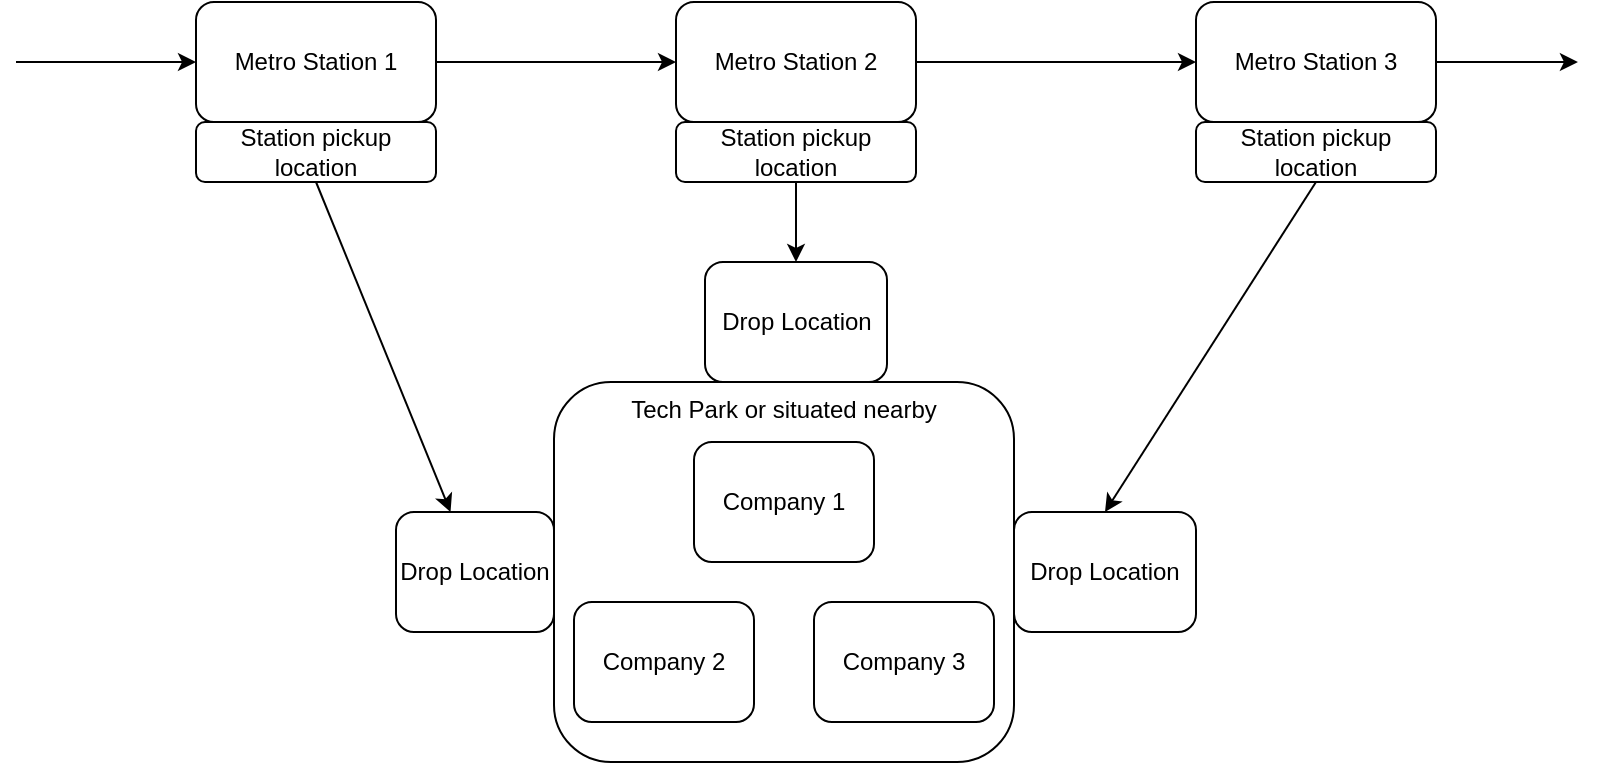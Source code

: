 <mxfile version="16.6.0" type="github"><diagram id="Bl5ZOnVVQEdZYYCqONvG" name="Page-1"><mxGraphModel dx="890" dy="712" grid="1" gridSize="10" guides="1" tooltips="1" connect="1" arrows="1" fold="1" page="1" pageScale="1" pageWidth="1654" pageHeight="2336" math="0" shadow="0"><root><mxCell id="0"/><mxCell id="1" parent="0"/><mxCell id="F72qsGhW971rQyJofvSe-1" value="&lt;div&gt;&lt;span&gt;Tech Park or situated nearby&lt;/span&gt;&lt;/div&gt;" style="rounded=1;whiteSpace=wrap;html=1;align=center;verticalAlign=top;" vertex="1" parent="1"><mxGeometry x="299" y="590" width="230" height="190" as="geometry"/></mxCell><mxCell id="F72qsGhW971rQyJofvSe-2" value="Company 1" style="rounded=1;whiteSpace=wrap;html=1;" vertex="1" parent="1"><mxGeometry x="369" y="620" width="90" height="60" as="geometry"/></mxCell><mxCell id="F72qsGhW971rQyJofvSe-3" value="Company 3" style="rounded=1;whiteSpace=wrap;html=1;" vertex="1" parent="1"><mxGeometry x="429" y="700" width="90" height="60" as="geometry"/></mxCell><mxCell id="F72qsGhW971rQyJofvSe-4" value="Company 2" style="rounded=1;whiteSpace=wrap;html=1;" vertex="1" parent="1"><mxGeometry x="309" y="700" width="90" height="60" as="geometry"/></mxCell><mxCell id="F72qsGhW971rQyJofvSe-5" value="&lt;span&gt;Metro Station 2&lt;/span&gt;" style="rounded=1;whiteSpace=wrap;html=1;" vertex="1" parent="1"><mxGeometry x="360" y="400" width="120" height="60" as="geometry"/></mxCell><mxCell id="F72qsGhW971rQyJofvSe-6" style="edgeStyle=orthogonalEdgeStyle;rounded=0;orthogonalLoop=1;jettySize=auto;html=1;entryX=0.5;entryY=0;entryDx=0;entryDy=0;" edge="1" parent="1" source="F72qsGhW971rQyJofvSe-7" target="F72qsGhW971rQyJofvSe-18"><mxGeometry relative="1" as="geometry"/></mxCell><mxCell id="F72qsGhW971rQyJofvSe-7" value="Station pickup location" style="rounded=1;whiteSpace=wrap;html=1;" vertex="1" parent="1"><mxGeometry x="360" y="460" width="120" height="30" as="geometry"/></mxCell><mxCell id="F72qsGhW971rQyJofvSe-8" value="&lt;span&gt;Metro Station 3&lt;/span&gt;" style="rounded=1;whiteSpace=wrap;html=1;" vertex="1" parent="1"><mxGeometry x="620" y="400" width="120" height="60" as="geometry"/></mxCell><mxCell id="F72qsGhW971rQyJofvSe-9" value="Station pickup location" style="rounded=1;whiteSpace=wrap;html=1;" vertex="1" parent="1"><mxGeometry x="620" y="460" width="120" height="30" as="geometry"/></mxCell><mxCell id="F72qsGhW971rQyJofvSe-10" value="&lt;span&gt;Metro Station 1&lt;/span&gt;" style="rounded=1;whiteSpace=wrap;html=1;" vertex="1" parent="1"><mxGeometry x="120" y="400" width="120" height="60" as="geometry"/></mxCell><mxCell id="F72qsGhW971rQyJofvSe-11" value="Station pickup location" style="rounded=1;whiteSpace=wrap;html=1;" vertex="1" parent="1"><mxGeometry x="120" y="460" width="120" height="30" as="geometry"/></mxCell><mxCell id="F72qsGhW971rQyJofvSe-12" value="" style="endArrow=classic;html=1;rounded=0;exitX=1;exitY=0.5;exitDx=0;exitDy=0;" edge="1" parent="1" source="F72qsGhW971rQyJofvSe-10" target="F72qsGhW971rQyJofvSe-5"><mxGeometry width="50" height="50" relative="1" as="geometry"><mxPoint x="410" y="160" as="sourcePoint"/><mxPoint x="490" y="160" as="targetPoint"/></mxGeometry></mxCell><mxCell id="F72qsGhW971rQyJofvSe-13" value="" style="endArrow=classic;html=1;rounded=0;exitX=1;exitY=0.5;exitDx=0;exitDy=0;entryX=0;entryY=0.5;entryDx=0;entryDy=0;" edge="1" parent="1" source="F72qsGhW971rQyJofvSe-5" target="F72qsGhW971rQyJofvSe-8"><mxGeometry width="50" height="50" relative="1" as="geometry"><mxPoint x="250" y="440" as="sourcePoint"/><mxPoint x="370" y="440" as="targetPoint"/></mxGeometry></mxCell><mxCell id="F72qsGhW971rQyJofvSe-14" value="" style="endArrow=classic;html=1;rounded=0;exitX=0.5;exitY=1;exitDx=0;exitDy=0;" edge="1" parent="1" source="F72qsGhW971rQyJofvSe-11" target="F72qsGhW971rQyJofvSe-16"><mxGeometry width="50" height="50" relative="1" as="geometry"><mxPoint x="260" y="450" as="sourcePoint"/><mxPoint x="380" y="450" as="targetPoint"/></mxGeometry></mxCell><mxCell id="F72qsGhW971rQyJofvSe-15" value="Drop Location" style="rounded=1;whiteSpace=wrap;html=1;" vertex="1" parent="1"><mxGeometry x="529" y="655" width="91" height="60" as="geometry"/></mxCell><mxCell id="F72qsGhW971rQyJofvSe-16" value="Drop Location" style="rounded=1;whiteSpace=wrap;html=1;" vertex="1" parent="1"><mxGeometry x="220" y="655" width="79" height="60" as="geometry"/></mxCell><mxCell id="F72qsGhW971rQyJofvSe-17" value="" style="endArrow=classic;html=1;rounded=0;exitX=0.5;exitY=1;exitDx=0;exitDy=0;entryX=0.5;entryY=0;entryDx=0;entryDy=0;" edge="1" parent="1" source="F72qsGhW971rQyJofvSe-9" target="F72qsGhW971rQyJofvSe-15"><mxGeometry width="50" height="50" relative="1" as="geometry"><mxPoint x="490" y="440" as="sourcePoint"/><mxPoint x="630" y="440" as="targetPoint"/></mxGeometry></mxCell><mxCell id="F72qsGhW971rQyJofvSe-18" value="Drop Location" style="rounded=1;whiteSpace=wrap;html=1;" vertex="1" parent="1"><mxGeometry x="374.5" y="530" width="91" height="60" as="geometry"/></mxCell><mxCell id="F72qsGhW971rQyJofvSe-19" value="" style="endArrow=classic;html=1;rounded=0;entryX=0;entryY=0.5;entryDx=0;entryDy=0;" edge="1" parent="1" target="F72qsGhW971rQyJofvSe-10"><mxGeometry width="50" height="50" relative="1" as="geometry"><mxPoint x="30" y="430" as="sourcePoint"/><mxPoint x="370" y="440" as="targetPoint"/></mxGeometry></mxCell><mxCell id="F72qsGhW971rQyJofvSe-20" value="" style="endArrow=classic;html=1;rounded=0;exitX=1;exitY=0.5;exitDx=0;exitDy=0;" edge="1" parent="1" source="F72qsGhW971rQyJofvSe-8"><mxGeometry width="50" height="50" relative="1" as="geometry"><mxPoint x="40" y="440" as="sourcePoint"/><mxPoint x="810.957" y="430" as="targetPoint"/></mxGeometry></mxCell></root></mxGraphModel></diagram></mxfile>